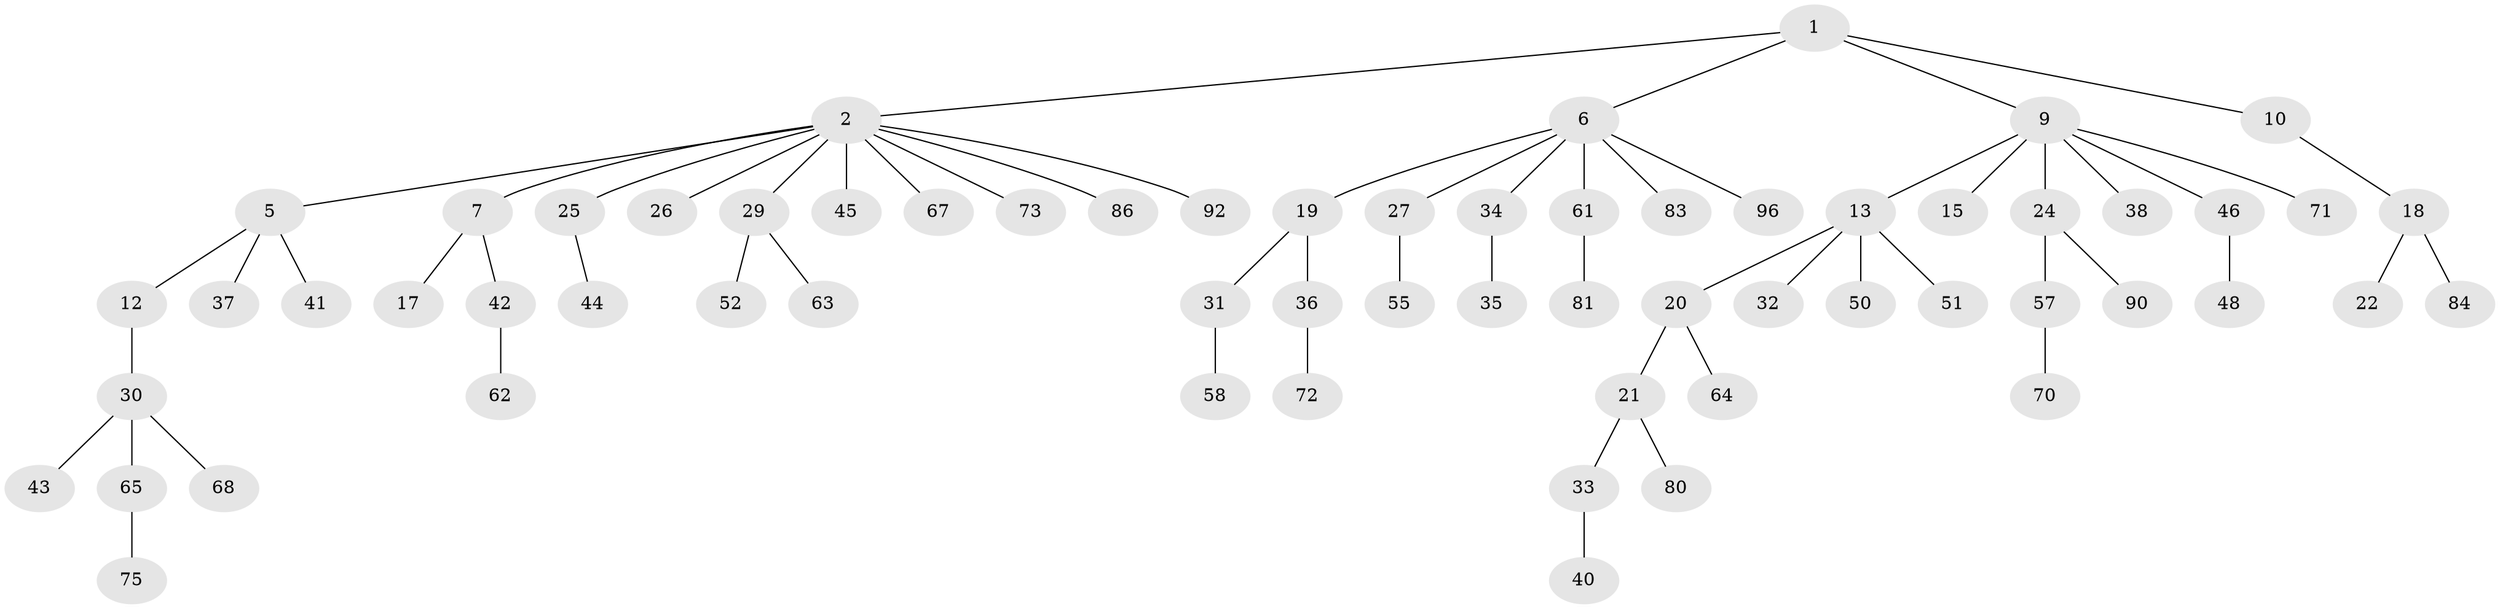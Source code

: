 // Generated by graph-tools (version 1.1) at 2025/52/02/27/25 19:52:11]
// undirected, 64 vertices, 63 edges
graph export_dot {
graph [start="1"]
  node [color=gray90,style=filled];
  1 [super="+3"];
  2 [super="+4"];
  5 [super="+8"];
  6 [super="+23"];
  7 [super="+14"];
  9 [super="+11"];
  10;
  12 [super="+94"];
  13 [super="+16"];
  15 [super="+79"];
  17 [super="+59"];
  18 [super="+89"];
  19 [super="+28"];
  20 [super="+39"];
  21;
  22 [super="+93"];
  24 [super="+53"];
  25;
  26;
  27 [super="+78"];
  29 [super="+49"];
  30 [super="+69"];
  31;
  32;
  33 [super="+60"];
  34;
  35;
  36 [super="+54"];
  37;
  38 [super="+56"];
  40 [super="+85"];
  41;
  42 [super="+66"];
  43;
  44 [super="+74"];
  45 [super="+47"];
  46 [super="+76"];
  48;
  50;
  51 [super="+82"];
  52;
  55;
  57;
  58;
  61;
  62;
  63;
  64 [super="+97"];
  65;
  67;
  68;
  70 [super="+87"];
  71;
  72;
  73;
  75 [super="+77"];
  80 [super="+91"];
  81 [super="+88"];
  83;
  84 [super="+95"];
  86;
  90;
  92;
  96;
  1 -- 2;
  1 -- 9;
  1 -- 10;
  1 -- 6;
  2 -- 67;
  2 -- 73;
  2 -- 86;
  2 -- 92;
  2 -- 29;
  2 -- 5;
  2 -- 7;
  2 -- 25;
  2 -- 26;
  2 -- 45;
  5 -- 12;
  5 -- 41;
  5 -- 37;
  6 -- 19;
  6 -- 34;
  6 -- 96;
  6 -- 27;
  6 -- 83;
  6 -- 61;
  7 -- 42;
  7 -- 17;
  9 -- 13;
  9 -- 15;
  9 -- 46;
  9 -- 24;
  9 -- 38;
  9 -- 71;
  10 -- 18;
  12 -- 30;
  13 -- 20;
  13 -- 32;
  13 -- 50;
  13 -- 51;
  18 -- 22;
  18 -- 84;
  19 -- 36;
  19 -- 31;
  20 -- 21;
  20 -- 64;
  21 -- 33;
  21 -- 80;
  24 -- 57;
  24 -- 90;
  25 -- 44;
  27 -- 55;
  29 -- 52;
  29 -- 63;
  30 -- 43;
  30 -- 65;
  30 -- 68;
  31 -- 58;
  33 -- 40;
  34 -- 35;
  36 -- 72;
  42 -- 62;
  46 -- 48;
  57 -- 70;
  61 -- 81;
  65 -- 75;
}
